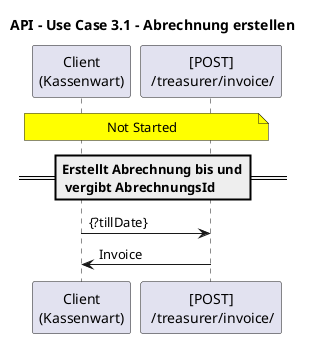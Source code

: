 @startuml
'https://plantuml.com/sequence-diagram

title API - Use Case 3.1 - Abrechnung erstellen

note across #yellow: Not Started

==Erstellt Abrechnung bis und\n vergibt AbrechnungsId==
"Client\n(Kassenwart)" -> "[POST]\n /treasurer/invoice/": {?tillDate}
"Client\n(Kassenwart)" <- "[POST]\n /treasurer/invoice/": Invoice

@enduml

@startuml
'https://plantuml.com/sequence-diagram

title API - Use Case 3.2 - Abrechnung verwalten

note across #yellow: Not Started

==Fragt Abrechnung ab==
"Client\n(Kassenwart)" -> "[GET]\n /treasurer/invoice/":
"Client\n(Kassenwart)" <- "[GET]\n /treasurer/invoice/": Invoice[]

"Client\n(Kassenwart)" -> "[GET]\n /treasurer/invoice/{id}": {?format: json|pdf}
"Client\n(Kassenwart)" <- "[GET]\n /treasurer/invoice/{id}": Invoice


@enduml